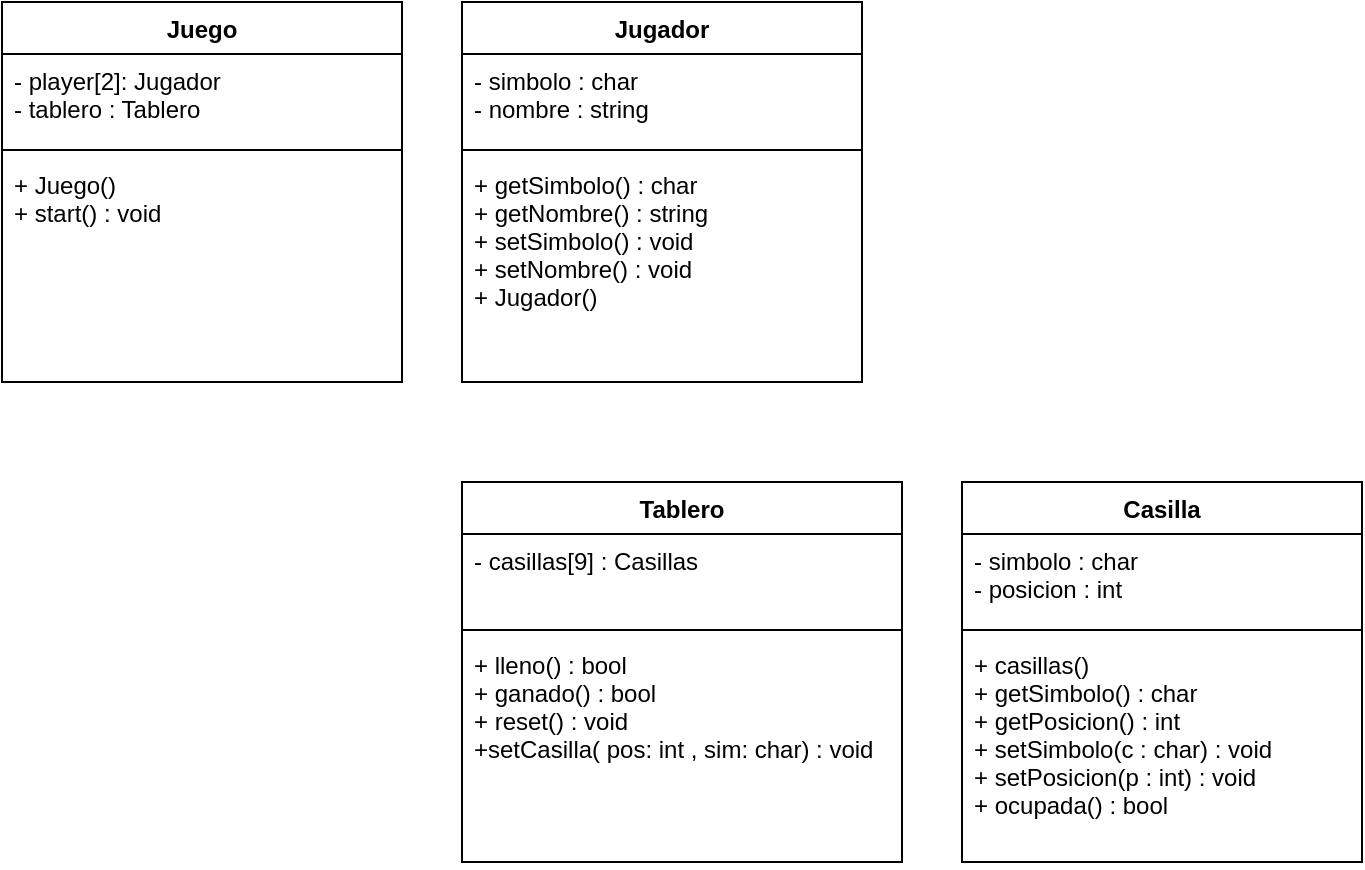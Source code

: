 <mxfile>
    <diagram id="wdlGXHU6202Vw8QJuQxc" name="Page-1">
        <mxGraphModel dx="874" dy="212" grid="1" gridSize="10" guides="1" tooltips="1" connect="1" arrows="1" fold="1" page="1" pageScale="1" pageWidth="827" pageHeight="1169" math="0" shadow="0">
            <root>
                <mxCell id="0"/>
                <mxCell id="1" parent="0"/>
                <mxCell id="3" value="Casilla" style="swimlane;fontStyle=1;align=center;verticalAlign=top;childLayout=stackLayout;horizontal=1;startSize=26;horizontalStack=0;resizeParent=1;resizeParentMax=0;resizeLast=0;collapsible=1;marginBottom=0;" parent="1" vertex="1">
                    <mxGeometry x="530" y="300" width="200" height="190" as="geometry"/>
                </mxCell>
                <mxCell id="4" value="- simbolo : char&#10;- posicion : int" style="text;strokeColor=none;fillColor=none;align=left;verticalAlign=top;spacingLeft=4;spacingRight=4;overflow=hidden;rotatable=0;points=[[0,0.5],[1,0.5]];portConstraint=eastwest;" parent="3" vertex="1">
                    <mxGeometry y="26" width="200" height="44" as="geometry"/>
                </mxCell>
                <mxCell id="5" value="" style="line;strokeWidth=1;fillColor=none;align=left;verticalAlign=middle;spacingTop=-1;spacingLeft=3;spacingRight=3;rotatable=0;labelPosition=right;points=[];portConstraint=eastwest;" parent="3" vertex="1">
                    <mxGeometry y="70" width="200" height="8" as="geometry"/>
                </mxCell>
                <mxCell id="6" value="+ casillas()&#10;+ getSimbolo() : char&#10;+ getPosicion() : int&#10;+ setSimbolo(c : char) : void&#10;+ setPosicion(p : int) : void&#10;+ ocupada() : bool" style="text;strokeColor=none;fillColor=none;align=left;verticalAlign=top;spacingLeft=4;spacingRight=4;overflow=hidden;rotatable=0;points=[[0,0.5],[1,0.5]];portConstraint=eastwest;" parent="3" vertex="1">
                    <mxGeometry y="78" width="200" height="112" as="geometry"/>
                </mxCell>
                <mxCell id="7" value="Tablero" style="swimlane;fontStyle=1;align=center;verticalAlign=top;childLayout=stackLayout;horizontal=1;startSize=26;horizontalStack=0;resizeParent=1;resizeParentMax=0;resizeLast=0;collapsible=1;marginBottom=0;" parent="1" vertex="1">
                    <mxGeometry x="280" y="300" width="220" height="190" as="geometry"/>
                </mxCell>
                <mxCell id="8" value="- casillas[9] : Casillas" style="text;strokeColor=none;fillColor=none;align=left;verticalAlign=top;spacingLeft=4;spacingRight=4;overflow=hidden;rotatable=0;points=[[0,0.5],[1,0.5]];portConstraint=eastwest;" parent="7" vertex="1">
                    <mxGeometry y="26" width="220" height="44" as="geometry"/>
                </mxCell>
                <mxCell id="9" value="" style="line;strokeWidth=1;fillColor=none;align=left;verticalAlign=middle;spacingTop=-1;spacingLeft=3;spacingRight=3;rotatable=0;labelPosition=right;points=[];portConstraint=eastwest;" parent="7" vertex="1">
                    <mxGeometry y="70" width="220" height="8" as="geometry"/>
                </mxCell>
                <mxCell id="10" value="+ lleno() : bool&#10;+ ganado() : bool&#10;+ reset() : void&#10;+setCasilla( pos: int , sim: char) : void" style="text;strokeColor=none;fillColor=none;align=left;verticalAlign=top;spacingLeft=4;spacingRight=4;overflow=hidden;rotatable=0;points=[[0,0.5],[1,0.5]];portConstraint=eastwest;" parent="7" vertex="1">
                    <mxGeometry y="78" width="220" height="112" as="geometry"/>
                </mxCell>
                <mxCell id="19" value="Jugador" style="swimlane;fontStyle=1;align=center;verticalAlign=top;childLayout=stackLayout;horizontal=1;startSize=26;horizontalStack=0;resizeParent=1;resizeParentMax=0;resizeLast=0;collapsible=1;marginBottom=0;" vertex="1" parent="1">
                    <mxGeometry x="280" y="60" width="200" height="190" as="geometry"/>
                </mxCell>
                <mxCell id="20" value="- simbolo : char&#10;- nombre : string" style="text;strokeColor=none;fillColor=none;align=left;verticalAlign=top;spacingLeft=4;spacingRight=4;overflow=hidden;rotatable=0;points=[[0,0.5],[1,0.5]];portConstraint=eastwest;" vertex="1" parent="19">
                    <mxGeometry y="26" width="200" height="44" as="geometry"/>
                </mxCell>
                <mxCell id="21" value="" style="line;strokeWidth=1;fillColor=none;align=left;verticalAlign=middle;spacingTop=-1;spacingLeft=3;spacingRight=3;rotatable=0;labelPosition=right;points=[];portConstraint=eastwest;" vertex="1" parent="19">
                    <mxGeometry y="70" width="200" height="8" as="geometry"/>
                </mxCell>
                <mxCell id="22" value="+ getSimbolo() : char &#10;+ getNombre() : string&#10;+ setSimbolo() : void&#10;+ setNombre() : void&#10;+ Jugador() " style="text;strokeColor=none;fillColor=none;align=left;verticalAlign=top;spacingLeft=4;spacingRight=4;overflow=hidden;rotatable=0;points=[[0,0.5],[1,0.5]];portConstraint=eastwest;" vertex="1" parent="19">
                    <mxGeometry y="78" width="200" height="112" as="geometry"/>
                </mxCell>
                <mxCell id="23" value="Juego" style="swimlane;fontStyle=1;align=center;verticalAlign=top;childLayout=stackLayout;horizontal=1;startSize=26;horizontalStack=0;resizeParent=1;resizeParentMax=0;resizeLast=0;collapsible=1;marginBottom=0;" vertex="1" parent="1">
                    <mxGeometry x="50" y="60" width="200" height="190" as="geometry"/>
                </mxCell>
                <mxCell id="24" value="- player[2]: Jugador&#10;- tablero : Tablero" style="text;strokeColor=none;fillColor=none;align=left;verticalAlign=top;spacingLeft=4;spacingRight=4;overflow=hidden;rotatable=0;points=[[0,0.5],[1,0.5]];portConstraint=eastwest;" vertex="1" parent="23">
                    <mxGeometry y="26" width="200" height="44" as="geometry"/>
                </mxCell>
                <mxCell id="25" value="" style="line;strokeWidth=1;fillColor=none;align=left;verticalAlign=middle;spacingTop=-1;spacingLeft=3;spacingRight=3;rotatable=0;labelPosition=right;points=[];portConstraint=eastwest;" vertex="1" parent="23">
                    <mxGeometry y="70" width="200" height="8" as="geometry"/>
                </mxCell>
                <mxCell id="26" value="+ Juego()&#10;+ start() : void " style="text;strokeColor=none;fillColor=none;align=left;verticalAlign=top;spacingLeft=4;spacingRight=4;overflow=hidden;rotatable=0;points=[[0,0.5],[1,0.5]];portConstraint=eastwest;" vertex="1" parent="23">
                    <mxGeometry y="78" width="200" height="112" as="geometry"/>
                </mxCell>
            </root>
        </mxGraphModel>
    </diagram>
</mxfile>
